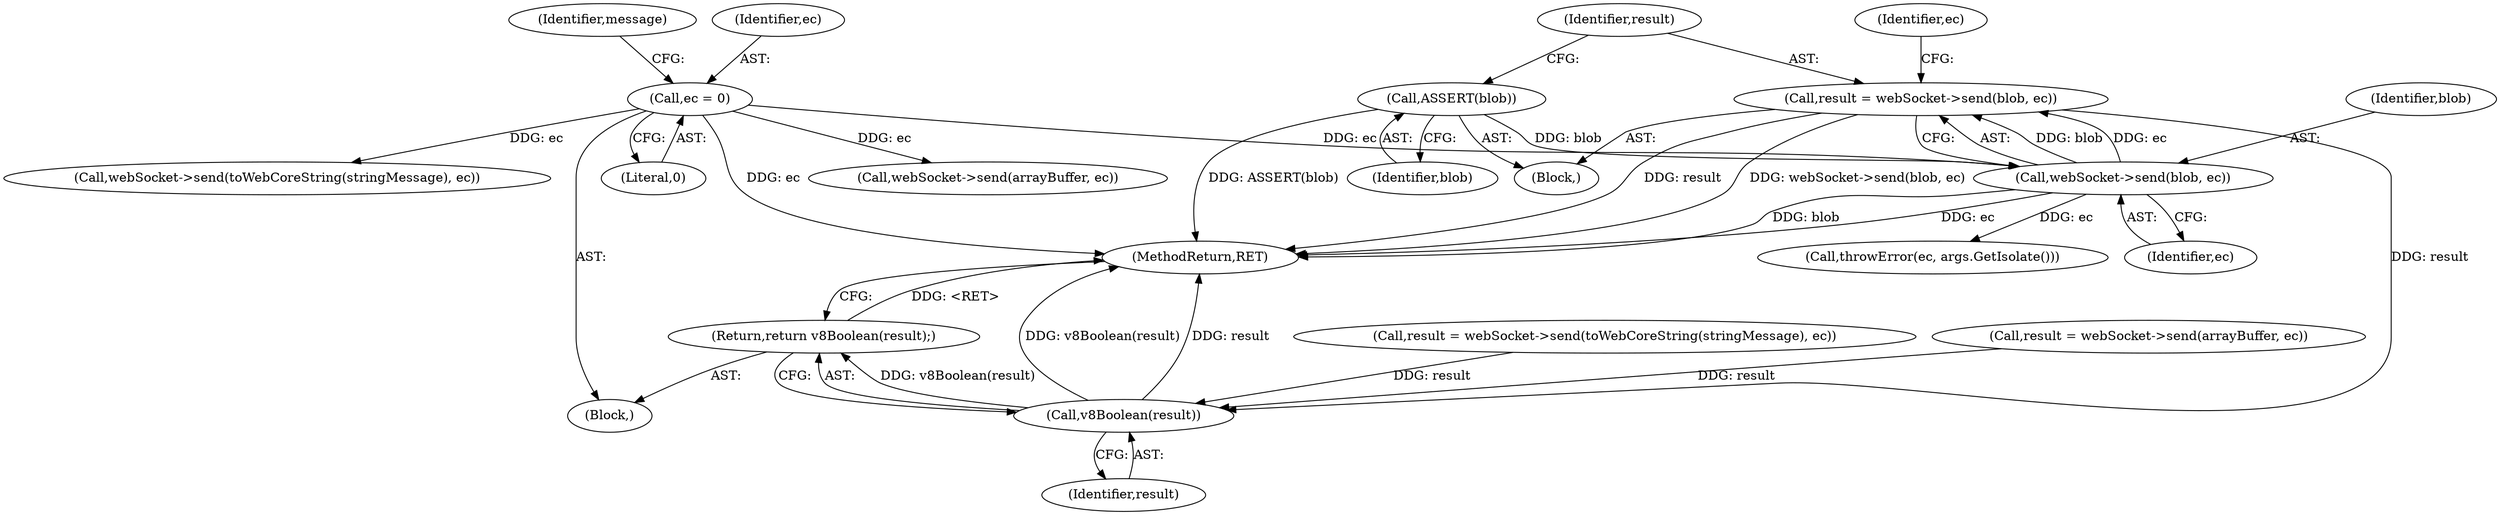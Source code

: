 digraph "0_Chrome_e9372a1bfd3588a80fcf49aa07321f0971dd6091_68@API" {
"1000148" [label="(Call,result = webSocket->send(blob, ec))"];
"1000150" [label="(Call,webSocket->send(blob, ec))"];
"1000146" [label="(Call,ASSERT(blob))"];
"1000126" [label="(Call,ec = 0)"];
"1000182" [label="(Call,v8Boolean(result))"];
"1000181" [label="(Return,return v8Boolean(result);)"];
"1000183" [label="(Identifier,result)"];
"1000149" [label="(Identifier,result)"];
"1000169" [label="(Call,result = webSocket->send(toWebCoreString(stringMessage), ec))"];
"1000132" [label="(Identifier,message)"];
"1000171" [label="(Call,webSocket->send(toWebCoreString(stringMessage), ec))"];
"1000102" [label="(Block,)"];
"1000126" [label="(Call,ec = 0)"];
"1000147" [label="(Identifier,blob)"];
"1000176" [label="(Identifier,ec)"];
"1000150" [label="(Call,webSocket->send(blob, ec))"];
"1000181" [label="(Return,return v8Boolean(result);)"];
"1000128" [label="(Literal,0)"];
"1000136" [label="(Call,result = webSocket->send(arrayBuffer, ec))"];
"1000184" [label="(MethodReturn,RET)"];
"1000152" [label="(Identifier,ec)"];
"1000178" [label="(Call,throwError(ec, args.GetIsolate()))"];
"1000138" [label="(Call,webSocket->send(arrayBuffer, ec))"];
"1000127" [label="(Identifier,ec)"];
"1000182" [label="(Call,v8Boolean(result))"];
"1000146" [label="(Call,ASSERT(blob))"];
"1000148" [label="(Call,result = webSocket->send(blob, ec))"];
"1000145" [label="(Block,)"];
"1000151" [label="(Identifier,blob)"];
"1000148" -> "1000145"  [label="AST: "];
"1000148" -> "1000150"  [label="CFG: "];
"1000149" -> "1000148"  [label="AST: "];
"1000150" -> "1000148"  [label="AST: "];
"1000176" -> "1000148"  [label="CFG: "];
"1000148" -> "1000184"  [label="DDG: result"];
"1000148" -> "1000184"  [label="DDG: webSocket->send(blob, ec)"];
"1000150" -> "1000148"  [label="DDG: blob"];
"1000150" -> "1000148"  [label="DDG: ec"];
"1000148" -> "1000182"  [label="DDG: result"];
"1000150" -> "1000152"  [label="CFG: "];
"1000151" -> "1000150"  [label="AST: "];
"1000152" -> "1000150"  [label="AST: "];
"1000150" -> "1000184"  [label="DDG: blob"];
"1000150" -> "1000184"  [label="DDG: ec"];
"1000146" -> "1000150"  [label="DDG: blob"];
"1000126" -> "1000150"  [label="DDG: ec"];
"1000150" -> "1000178"  [label="DDG: ec"];
"1000146" -> "1000145"  [label="AST: "];
"1000146" -> "1000147"  [label="CFG: "];
"1000147" -> "1000146"  [label="AST: "];
"1000149" -> "1000146"  [label="CFG: "];
"1000146" -> "1000184"  [label="DDG: ASSERT(blob)"];
"1000126" -> "1000102"  [label="AST: "];
"1000126" -> "1000128"  [label="CFG: "];
"1000127" -> "1000126"  [label="AST: "];
"1000128" -> "1000126"  [label="AST: "];
"1000132" -> "1000126"  [label="CFG: "];
"1000126" -> "1000184"  [label="DDG: ec"];
"1000126" -> "1000138"  [label="DDG: ec"];
"1000126" -> "1000171"  [label="DDG: ec"];
"1000182" -> "1000181"  [label="AST: "];
"1000182" -> "1000183"  [label="CFG: "];
"1000183" -> "1000182"  [label="AST: "];
"1000181" -> "1000182"  [label="CFG: "];
"1000182" -> "1000184"  [label="DDG: v8Boolean(result)"];
"1000182" -> "1000184"  [label="DDG: result"];
"1000182" -> "1000181"  [label="DDG: v8Boolean(result)"];
"1000169" -> "1000182"  [label="DDG: result"];
"1000136" -> "1000182"  [label="DDG: result"];
"1000181" -> "1000102"  [label="AST: "];
"1000184" -> "1000181"  [label="CFG: "];
"1000181" -> "1000184"  [label="DDG: <RET>"];
}
